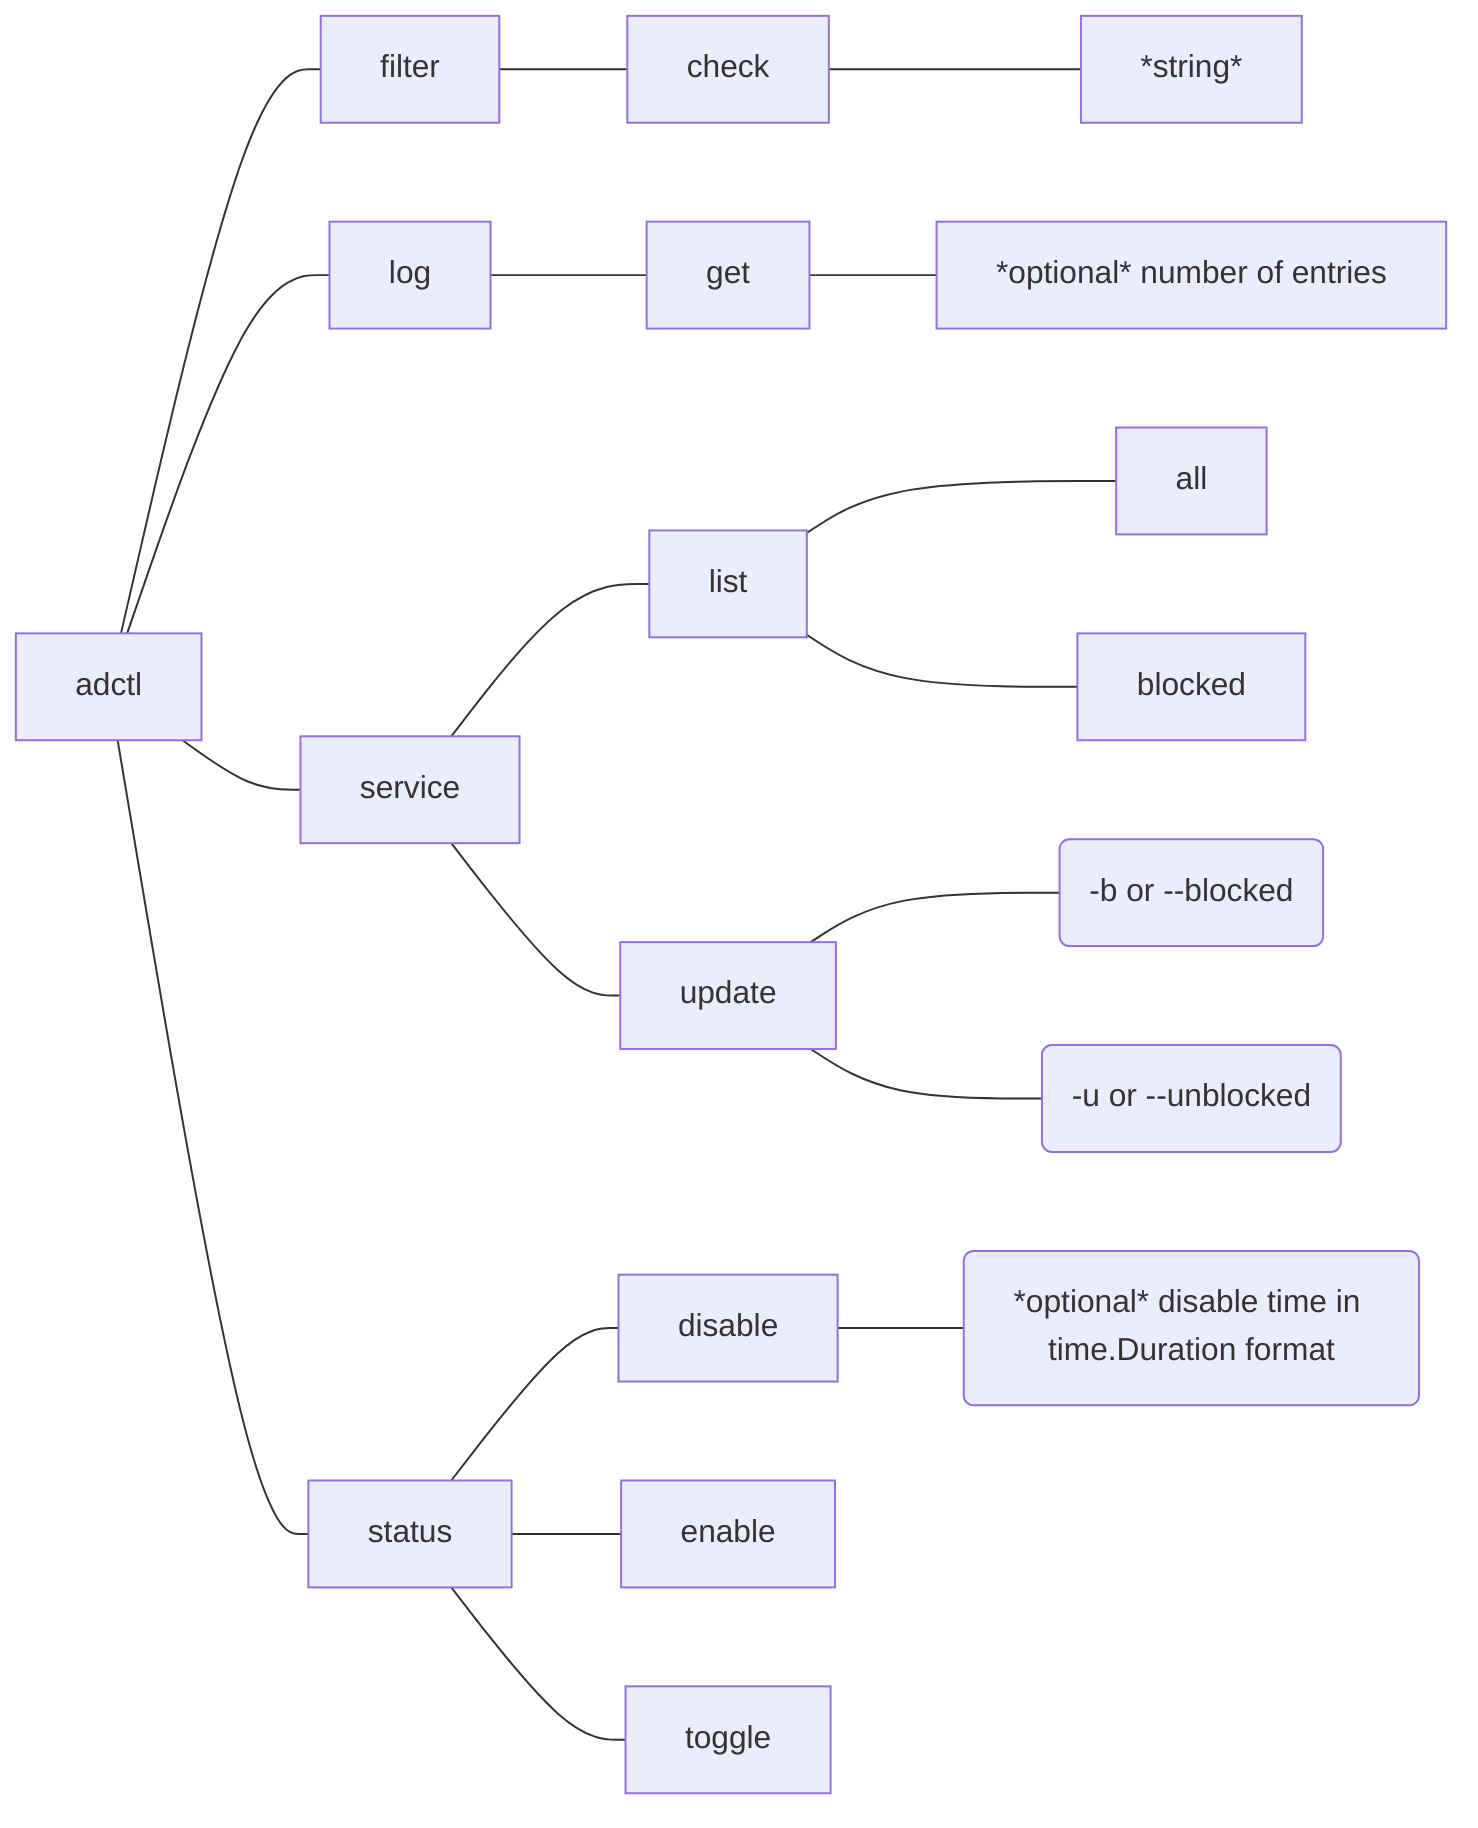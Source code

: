 flowchart LR
    adctl---filter---check---id0["*string*"]
    adctl---log---get---id1["*optional* number of entries"]
    adctl---service
    service---list
    list---all
    list---blocked
    service---update
    update---id2("-b or --blocked")
    update---id3("-u or --unblocked")

    adctl---status
    status---disable
    disable---id4("*optional* disable time in time.Duration format")
    status---enable
    status---toggle